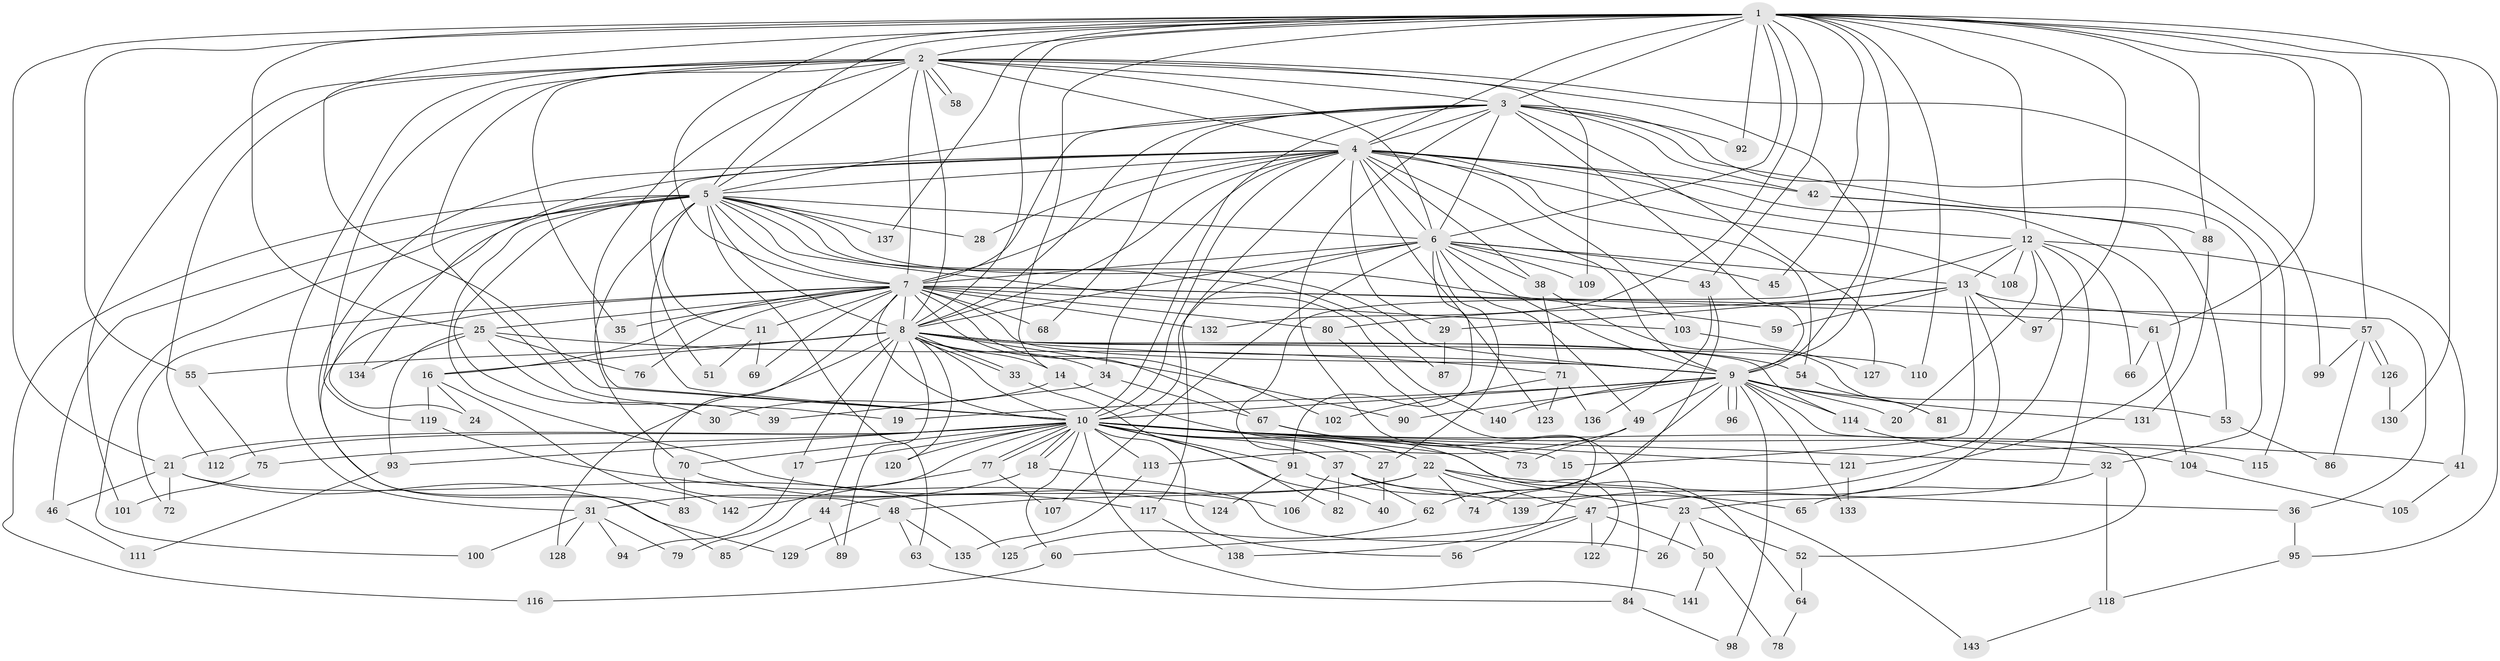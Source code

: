 // coarse degree distribution, {22: 0.009615384615384616, 30: 0.009615384615384616, 12: 0.009615384615384616, 20: 0.009615384615384616, 21: 0.009615384615384616, 29: 0.009615384615384616, 39: 0.009615384615384616, 3: 0.22115384615384615, 9: 0.009615384615384616, 10: 0.009615384615384616, 4: 0.09615384615384616, 2: 0.47115384615384615, 5: 0.028846153846153848, 7: 0.028846153846153848, 6: 0.04807692307692308, 8: 0.009615384615384616, 1: 0.009615384615384616}
// Generated by graph-tools (version 1.1) at 2025/51/02/27/25 19:51:49]
// undirected, 143 vertices, 311 edges
graph export_dot {
graph [start="1"]
  node [color=gray90,style=filled];
  1;
  2;
  3;
  4;
  5;
  6;
  7;
  8;
  9;
  10;
  11;
  12;
  13;
  14;
  15;
  16;
  17;
  18;
  19;
  20;
  21;
  22;
  23;
  24;
  25;
  26;
  27;
  28;
  29;
  30;
  31;
  32;
  33;
  34;
  35;
  36;
  37;
  38;
  39;
  40;
  41;
  42;
  43;
  44;
  45;
  46;
  47;
  48;
  49;
  50;
  51;
  52;
  53;
  54;
  55;
  56;
  57;
  58;
  59;
  60;
  61;
  62;
  63;
  64;
  65;
  66;
  67;
  68;
  69;
  70;
  71;
  72;
  73;
  74;
  75;
  76;
  77;
  78;
  79;
  80;
  81;
  82;
  83;
  84;
  85;
  86;
  87;
  88;
  89;
  90;
  91;
  92;
  93;
  94;
  95;
  96;
  97;
  98;
  99;
  100;
  101;
  102;
  103;
  104;
  105;
  106;
  107;
  108;
  109;
  110;
  111;
  112;
  113;
  114;
  115;
  116;
  117;
  118;
  119;
  120;
  121;
  122;
  123;
  124;
  125;
  126;
  127;
  128;
  129;
  130;
  131;
  132;
  133;
  134;
  135;
  136;
  137;
  138;
  139;
  140;
  141;
  142;
  143;
  1 -- 2;
  1 -- 3;
  1 -- 4;
  1 -- 5;
  1 -- 6;
  1 -- 7;
  1 -- 8;
  1 -- 9;
  1 -- 10;
  1 -- 12;
  1 -- 14;
  1 -- 21;
  1 -- 25;
  1 -- 43;
  1 -- 45;
  1 -- 55;
  1 -- 57;
  1 -- 61;
  1 -- 88;
  1 -- 92;
  1 -- 95;
  1 -- 97;
  1 -- 110;
  1 -- 130;
  1 -- 132;
  1 -- 137;
  2 -- 3;
  2 -- 4;
  2 -- 5;
  2 -- 6;
  2 -- 7;
  2 -- 8;
  2 -- 9;
  2 -- 10;
  2 -- 19;
  2 -- 31;
  2 -- 35;
  2 -- 58;
  2 -- 58;
  2 -- 99;
  2 -- 101;
  2 -- 109;
  2 -- 112;
  2 -- 119;
  3 -- 4;
  3 -- 5;
  3 -- 6;
  3 -- 7;
  3 -- 8;
  3 -- 9;
  3 -- 10;
  3 -- 32;
  3 -- 42;
  3 -- 68;
  3 -- 92;
  3 -- 115;
  3 -- 127;
  3 -- 138;
  4 -- 5;
  4 -- 6;
  4 -- 7;
  4 -- 8;
  4 -- 9;
  4 -- 10;
  4 -- 12;
  4 -- 28;
  4 -- 29;
  4 -- 34;
  4 -- 38;
  4 -- 42;
  4 -- 51;
  4 -- 54;
  4 -- 83;
  4 -- 103;
  4 -- 108;
  4 -- 117;
  4 -- 123;
  4 -- 134;
  4 -- 139;
  5 -- 6;
  5 -- 7;
  5 -- 8;
  5 -- 9;
  5 -- 10;
  5 -- 11;
  5 -- 24;
  5 -- 28;
  5 -- 30;
  5 -- 46;
  5 -- 59;
  5 -- 63;
  5 -- 70;
  5 -- 87;
  5 -- 100;
  5 -- 106;
  5 -- 116;
  5 -- 137;
  5 -- 140;
  6 -- 7;
  6 -- 8;
  6 -- 9;
  6 -- 10;
  6 -- 13;
  6 -- 27;
  6 -- 38;
  6 -- 43;
  6 -- 45;
  6 -- 49;
  6 -- 91;
  6 -- 107;
  6 -- 109;
  7 -- 8;
  7 -- 9;
  7 -- 10;
  7 -- 11;
  7 -- 16;
  7 -- 25;
  7 -- 35;
  7 -- 36;
  7 -- 48;
  7 -- 61;
  7 -- 67;
  7 -- 68;
  7 -- 69;
  7 -- 72;
  7 -- 76;
  7 -- 80;
  7 -- 85;
  7 -- 102;
  7 -- 103;
  7 -- 132;
  8 -- 9;
  8 -- 10;
  8 -- 14;
  8 -- 16;
  8 -- 17;
  8 -- 33;
  8 -- 33;
  8 -- 34;
  8 -- 44;
  8 -- 54;
  8 -- 55;
  8 -- 89;
  8 -- 90;
  8 -- 110;
  8 -- 114;
  8 -- 120;
  8 -- 128;
  9 -- 10;
  9 -- 19;
  9 -- 20;
  9 -- 49;
  9 -- 52;
  9 -- 53;
  9 -- 62;
  9 -- 90;
  9 -- 96;
  9 -- 96;
  9 -- 98;
  9 -- 114;
  9 -- 131;
  9 -- 133;
  9 -- 140;
  10 -- 15;
  10 -- 17;
  10 -- 18;
  10 -- 18;
  10 -- 21;
  10 -- 22;
  10 -- 27;
  10 -- 32;
  10 -- 37;
  10 -- 40;
  10 -- 41;
  10 -- 56;
  10 -- 60;
  10 -- 64;
  10 -- 70;
  10 -- 75;
  10 -- 77;
  10 -- 77;
  10 -- 79;
  10 -- 91;
  10 -- 93;
  10 -- 104;
  10 -- 112;
  10 -- 113;
  10 -- 120;
  10 -- 121;
  10 -- 141;
  11 -- 51;
  11 -- 69;
  12 -- 13;
  12 -- 20;
  12 -- 23;
  12 -- 37;
  12 -- 41;
  12 -- 47;
  12 -- 66;
  12 -- 108;
  13 -- 15;
  13 -- 29;
  13 -- 57;
  13 -- 59;
  13 -- 80;
  13 -- 97;
  13 -- 121;
  14 -- 22;
  14 -- 30;
  16 -- 24;
  16 -- 119;
  16 -- 142;
  17 -- 94;
  18 -- 26;
  18 -- 31;
  21 -- 46;
  21 -- 72;
  21 -- 125;
  21 -- 129;
  22 -- 23;
  22 -- 36;
  22 -- 44;
  22 -- 47;
  22 -- 48;
  22 -- 74;
  23 -- 26;
  23 -- 50;
  23 -- 52;
  25 -- 39;
  25 -- 71;
  25 -- 76;
  25 -- 93;
  25 -- 134;
  27 -- 40;
  29 -- 87;
  31 -- 79;
  31 -- 94;
  31 -- 100;
  31 -- 128;
  32 -- 65;
  32 -- 118;
  33 -- 82;
  34 -- 39;
  34 -- 67;
  36 -- 95;
  37 -- 62;
  37 -- 65;
  37 -- 82;
  37 -- 106;
  37 -- 139;
  38 -- 71;
  38 -- 81;
  41 -- 105;
  42 -- 53;
  42 -- 88;
  43 -- 74;
  43 -- 136;
  44 -- 85;
  44 -- 89;
  46 -- 111;
  47 -- 50;
  47 -- 56;
  47 -- 60;
  47 -- 122;
  48 -- 63;
  48 -- 129;
  48 -- 135;
  49 -- 73;
  49 -- 113;
  50 -- 78;
  50 -- 141;
  52 -- 64;
  53 -- 86;
  54 -- 81;
  55 -- 75;
  57 -- 86;
  57 -- 99;
  57 -- 126;
  57 -- 126;
  60 -- 116;
  61 -- 66;
  61 -- 104;
  62 -- 125;
  63 -- 84;
  64 -- 78;
  67 -- 73;
  67 -- 122;
  70 -- 83;
  70 -- 117;
  71 -- 102;
  71 -- 123;
  71 -- 136;
  75 -- 101;
  77 -- 107;
  77 -- 142;
  80 -- 84;
  84 -- 98;
  88 -- 131;
  91 -- 124;
  91 -- 143;
  93 -- 111;
  95 -- 118;
  103 -- 127;
  104 -- 105;
  113 -- 135;
  114 -- 115;
  117 -- 138;
  118 -- 143;
  119 -- 124;
  121 -- 133;
  126 -- 130;
}
